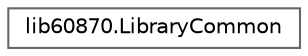 digraph "Graphical Class Hierarchy"
{
 // LATEX_PDF_SIZE
  bgcolor="transparent";
  edge [fontname=Helvetica,fontsize=10,labelfontname=Helvetica,labelfontsize=10];
  node [fontname=Helvetica,fontsize=10,shape=box,height=0.2,width=0.4];
  rankdir="LR";
  Node0 [id="Node000000",label="lib60870.LibraryCommon",height=0.2,width=0.4,color="grey40", fillcolor="white", style="filled",URL="$classlib60870_1_1_library_common.html",tooltip="Common information functions about the library."];
}
